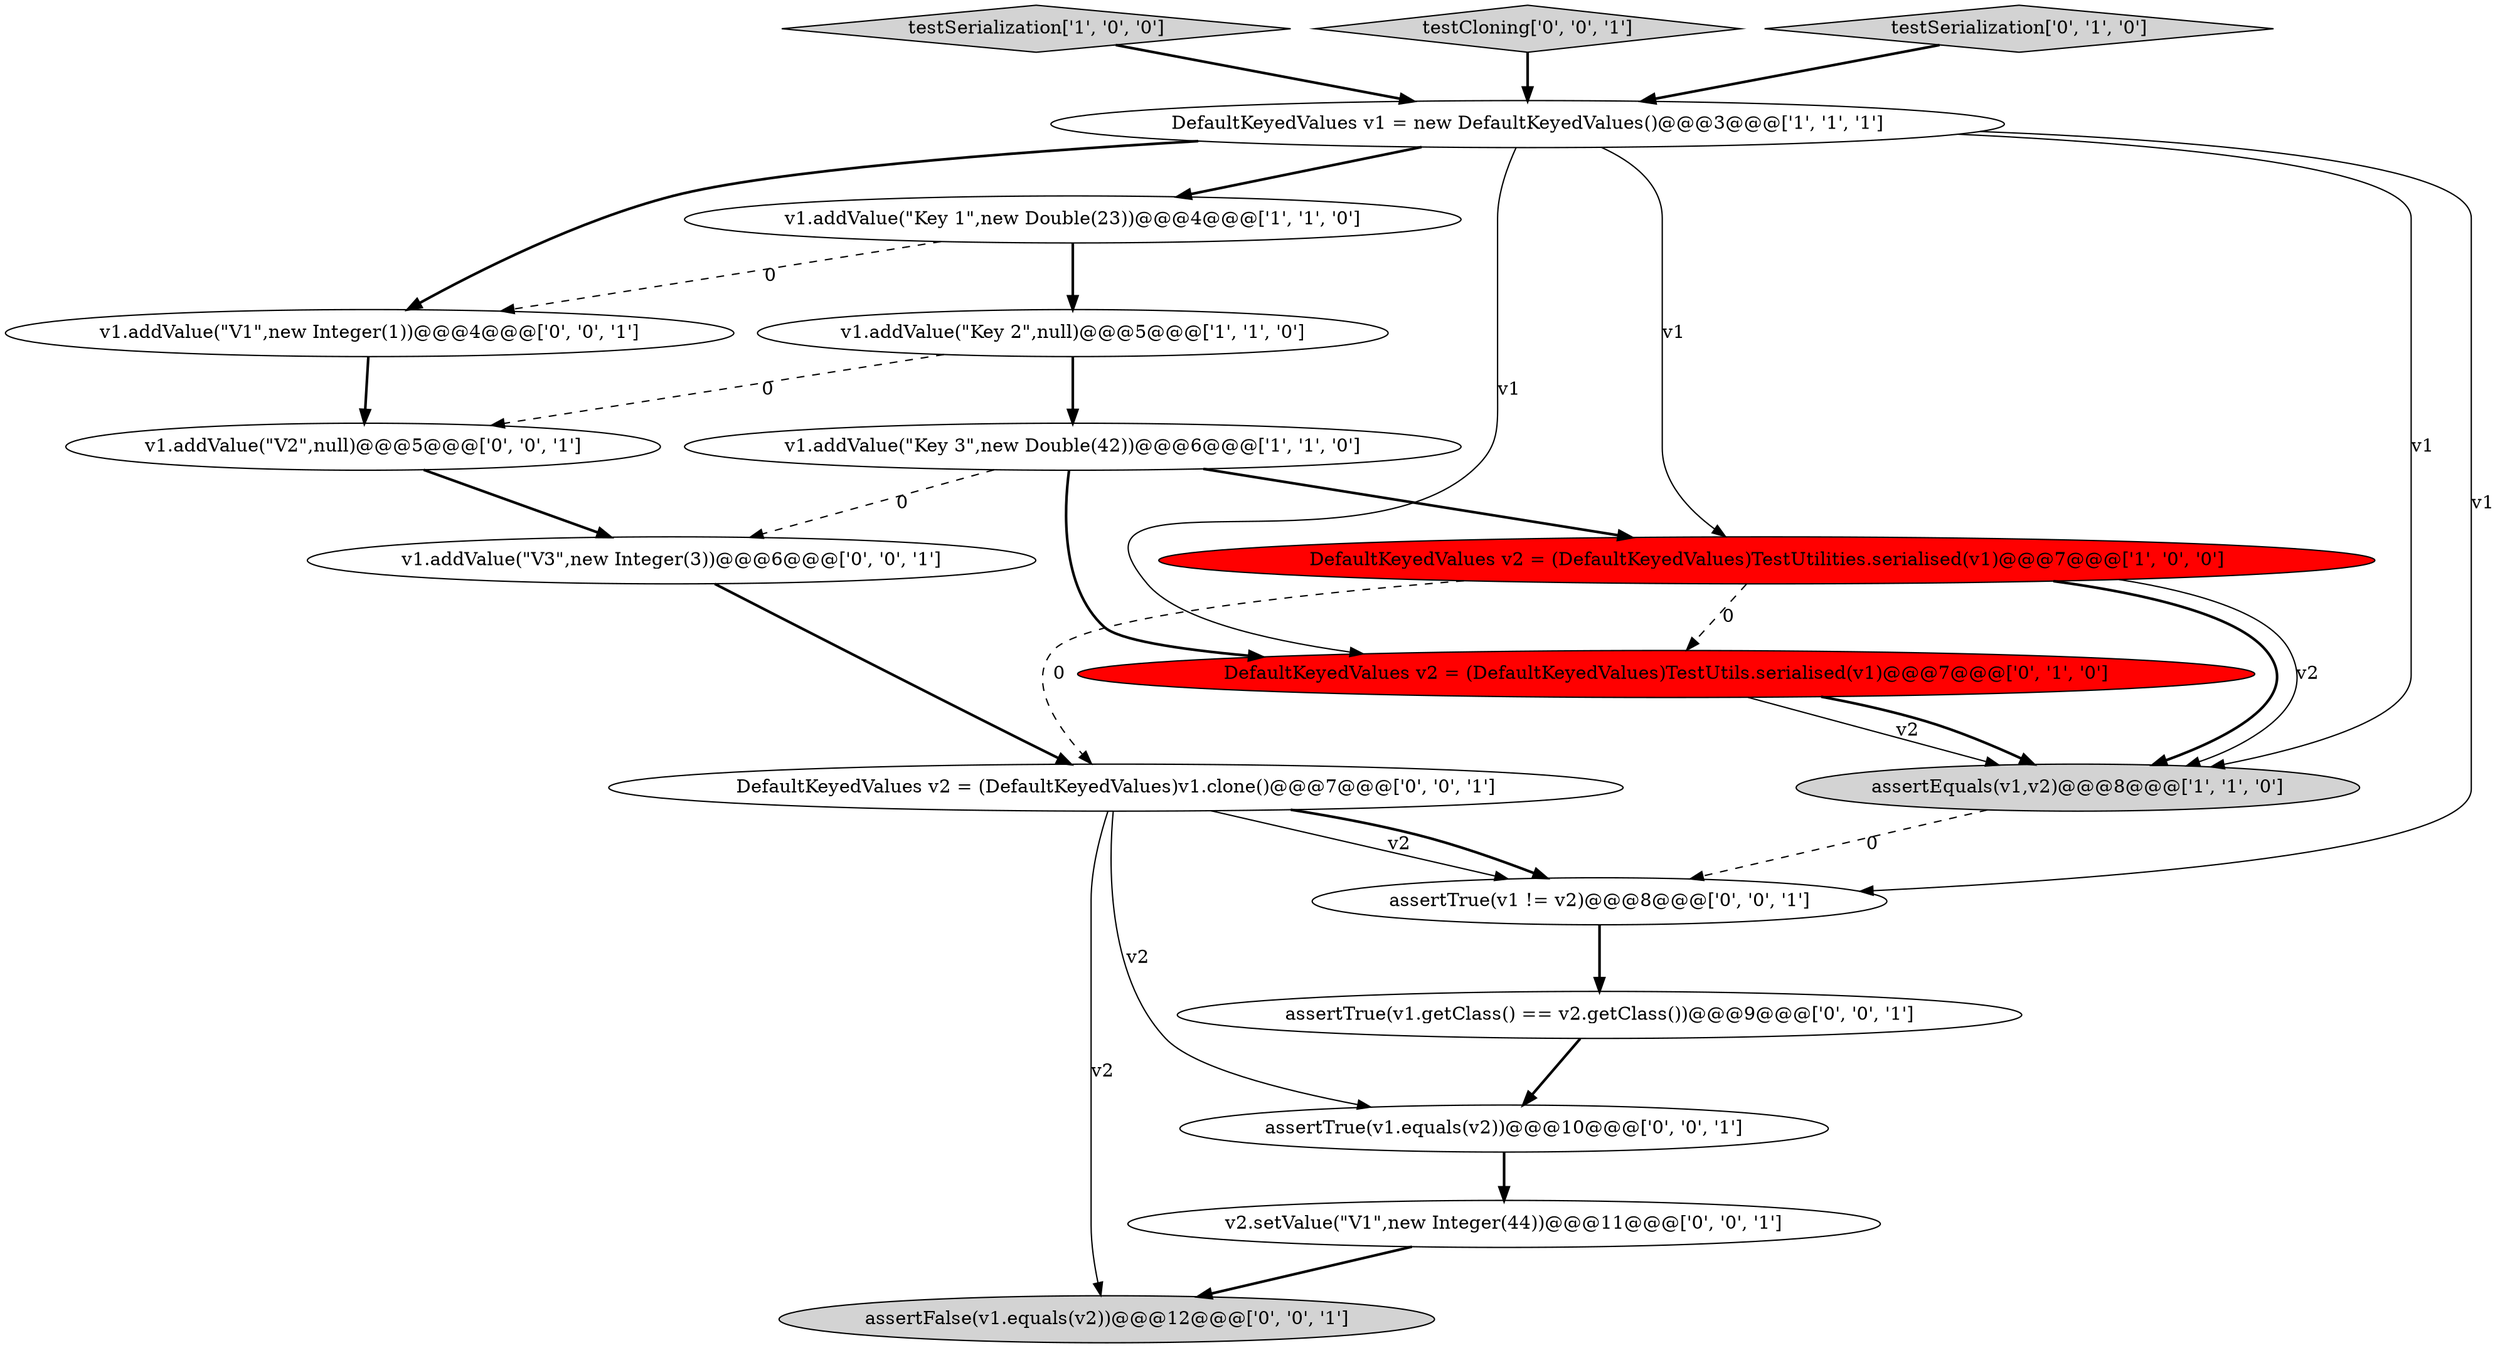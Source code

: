 digraph {
1 [style = filled, label = "v1.addValue(\"Key 1\",new Double(23))@@@4@@@['1', '1', '0']", fillcolor = white, shape = ellipse image = "AAA0AAABBB1BBB"];
4 [style = filled, label = "DefaultKeyedValues v1 = new DefaultKeyedValues()@@@3@@@['1', '1', '1']", fillcolor = white, shape = ellipse image = "AAA0AAABBB1BBB"];
16 [style = filled, label = "DefaultKeyedValues v2 = (DefaultKeyedValues)v1.clone()@@@7@@@['0', '0', '1']", fillcolor = white, shape = ellipse image = "AAA0AAABBB3BBB"];
3 [style = filled, label = "testSerialization['1', '0', '0']", fillcolor = lightgray, shape = diamond image = "AAA0AAABBB1BBB"];
10 [style = filled, label = "assertTrue(v1.getClass() == v2.getClass())@@@9@@@['0', '0', '1']", fillcolor = white, shape = ellipse image = "AAA0AAABBB3BBB"];
13 [style = filled, label = "assertFalse(v1.equals(v2))@@@12@@@['0', '0', '1']", fillcolor = lightgray, shape = ellipse image = "AAA0AAABBB3BBB"];
7 [style = filled, label = "DefaultKeyedValues v2 = (DefaultKeyedValues)TestUtils.serialised(v1)@@@7@@@['0', '1', '0']", fillcolor = red, shape = ellipse image = "AAA1AAABBB2BBB"];
9 [style = filled, label = "assertTrue(v1 != v2)@@@8@@@['0', '0', '1']", fillcolor = white, shape = ellipse image = "AAA0AAABBB3BBB"];
17 [style = filled, label = "v2.setValue(\"V1\",new Integer(44))@@@11@@@['0', '0', '1']", fillcolor = white, shape = ellipse image = "AAA0AAABBB3BBB"];
12 [style = filled, label = "v1.addValue(\"V1\",new Integer(1))@@@4@@@['0', '0', '1']", fillcolor = white, shape = ellipse image = "AAA0AAABBB3BBB"];
6 [style = filled, label = "v1.addValue(\"Key 2\",null)@@@5@@@['1', '1', '0']", fillcolor = white, shape = ellipse image = "AAA0AAABBB1BBB"];
18 [style = filled, label = "v1.addValue(\"V2\",null)@@@5@@@['0', '0', '1']", fillcolor = white, shape = ellipse image = "AAA0AAABBB3BBB"];
15 [style = filled, label = "testCloning['0', '0', '1']", fillcolor = lightgray, shape = diamond image = "AAA0AAABBB3BBB"];
8 [style = filled, label = "testSerialization['0', '1', '0']", fillcolor = lightgray, shape = diamond image = "AAA0AAABBB2BBB"];
2 [style = filled, label = "DefaultKeyedValues v2 = (DefaultKeyedValues)TestUtilities.serialised(v1)@@@7@@@['1', '0', '0']", fillcolor = red, shape = ellipse image = "AAA1AAABBB1BBB"];
11 [style = filled, label = "assertTrue(v1.equals(v2))@@@10@@@['0', '0', '1']", fillcolor = white, shape = ellipse image = "AAA0AAABBB3BBB"];
0 [style = filled, label = "assertEquals(v1,v2)@@@8@@@['1', '1', '0']", fillcolor = lightgray, shape = ellipse image = "AAA0AAABBB1BBB"];
5 [style = filled, label = "v1.addValue(\"Key 3\",new Double(42))@@@6@@@['1', '1', '0']", fillcolor = white, shape = ellipse image = "AAA0AAABBB1BBB"];
14 [style = filled, label = "v1.addValue(\"V3\",new Integer(3))@@@6@@@['0', '0', '1']", fillcolor = white, shape = ellipse image = "AAA0AAABBB3BBB"];
14->16 [style = bold, label=""];
5->14 [style = dashed, label="0"];
4->9 [style = solid, label="v1"];
16->9 [style = solid, label="v2"];
7->0 [style = solid, label="v2"];
7->0 [style = bold, label=""];
9->10 [style = bold, label=""];
4->7 [style = solid, label="v1"];
2->7 [style = dashed, label="0"];
3->4 [style = bold, label=""];
6->18 [style = dashed, label="0"];
1->12 [style = dashed, label="0"];
6->5 [style = bold, label=""];
5->2 [style = bold, label=""];
16->13 [style = solid, label="v2"];
2->0 [style = bold, label=""];
1->6 [style = bold, label=""];
2->0 [style = solid, label="v2"];
2->16 [style = dashed, label="0"];
15->4 [style = bold, label=""];
4->2 [style = solid, label="v1"];
12->18 [style = bold, label=""];
4->12 [style = bold, label=""];
5->7 [style = bold, label=""];
11->17 [style = bold, label=""];
4->0 [style = solid, label="v1"];
16->11 [style = solid, label="v2"];
4->1 [style = bold, label=""];
17->13 [style = bold, label=""];
8->4 [style = bold, label=""];
0->9 [style = dashed, label="0"];
18->14 [style = bold, label=""];
16->9 [style = bold, label=""];
10->11 [style = bold, label=""];
}
